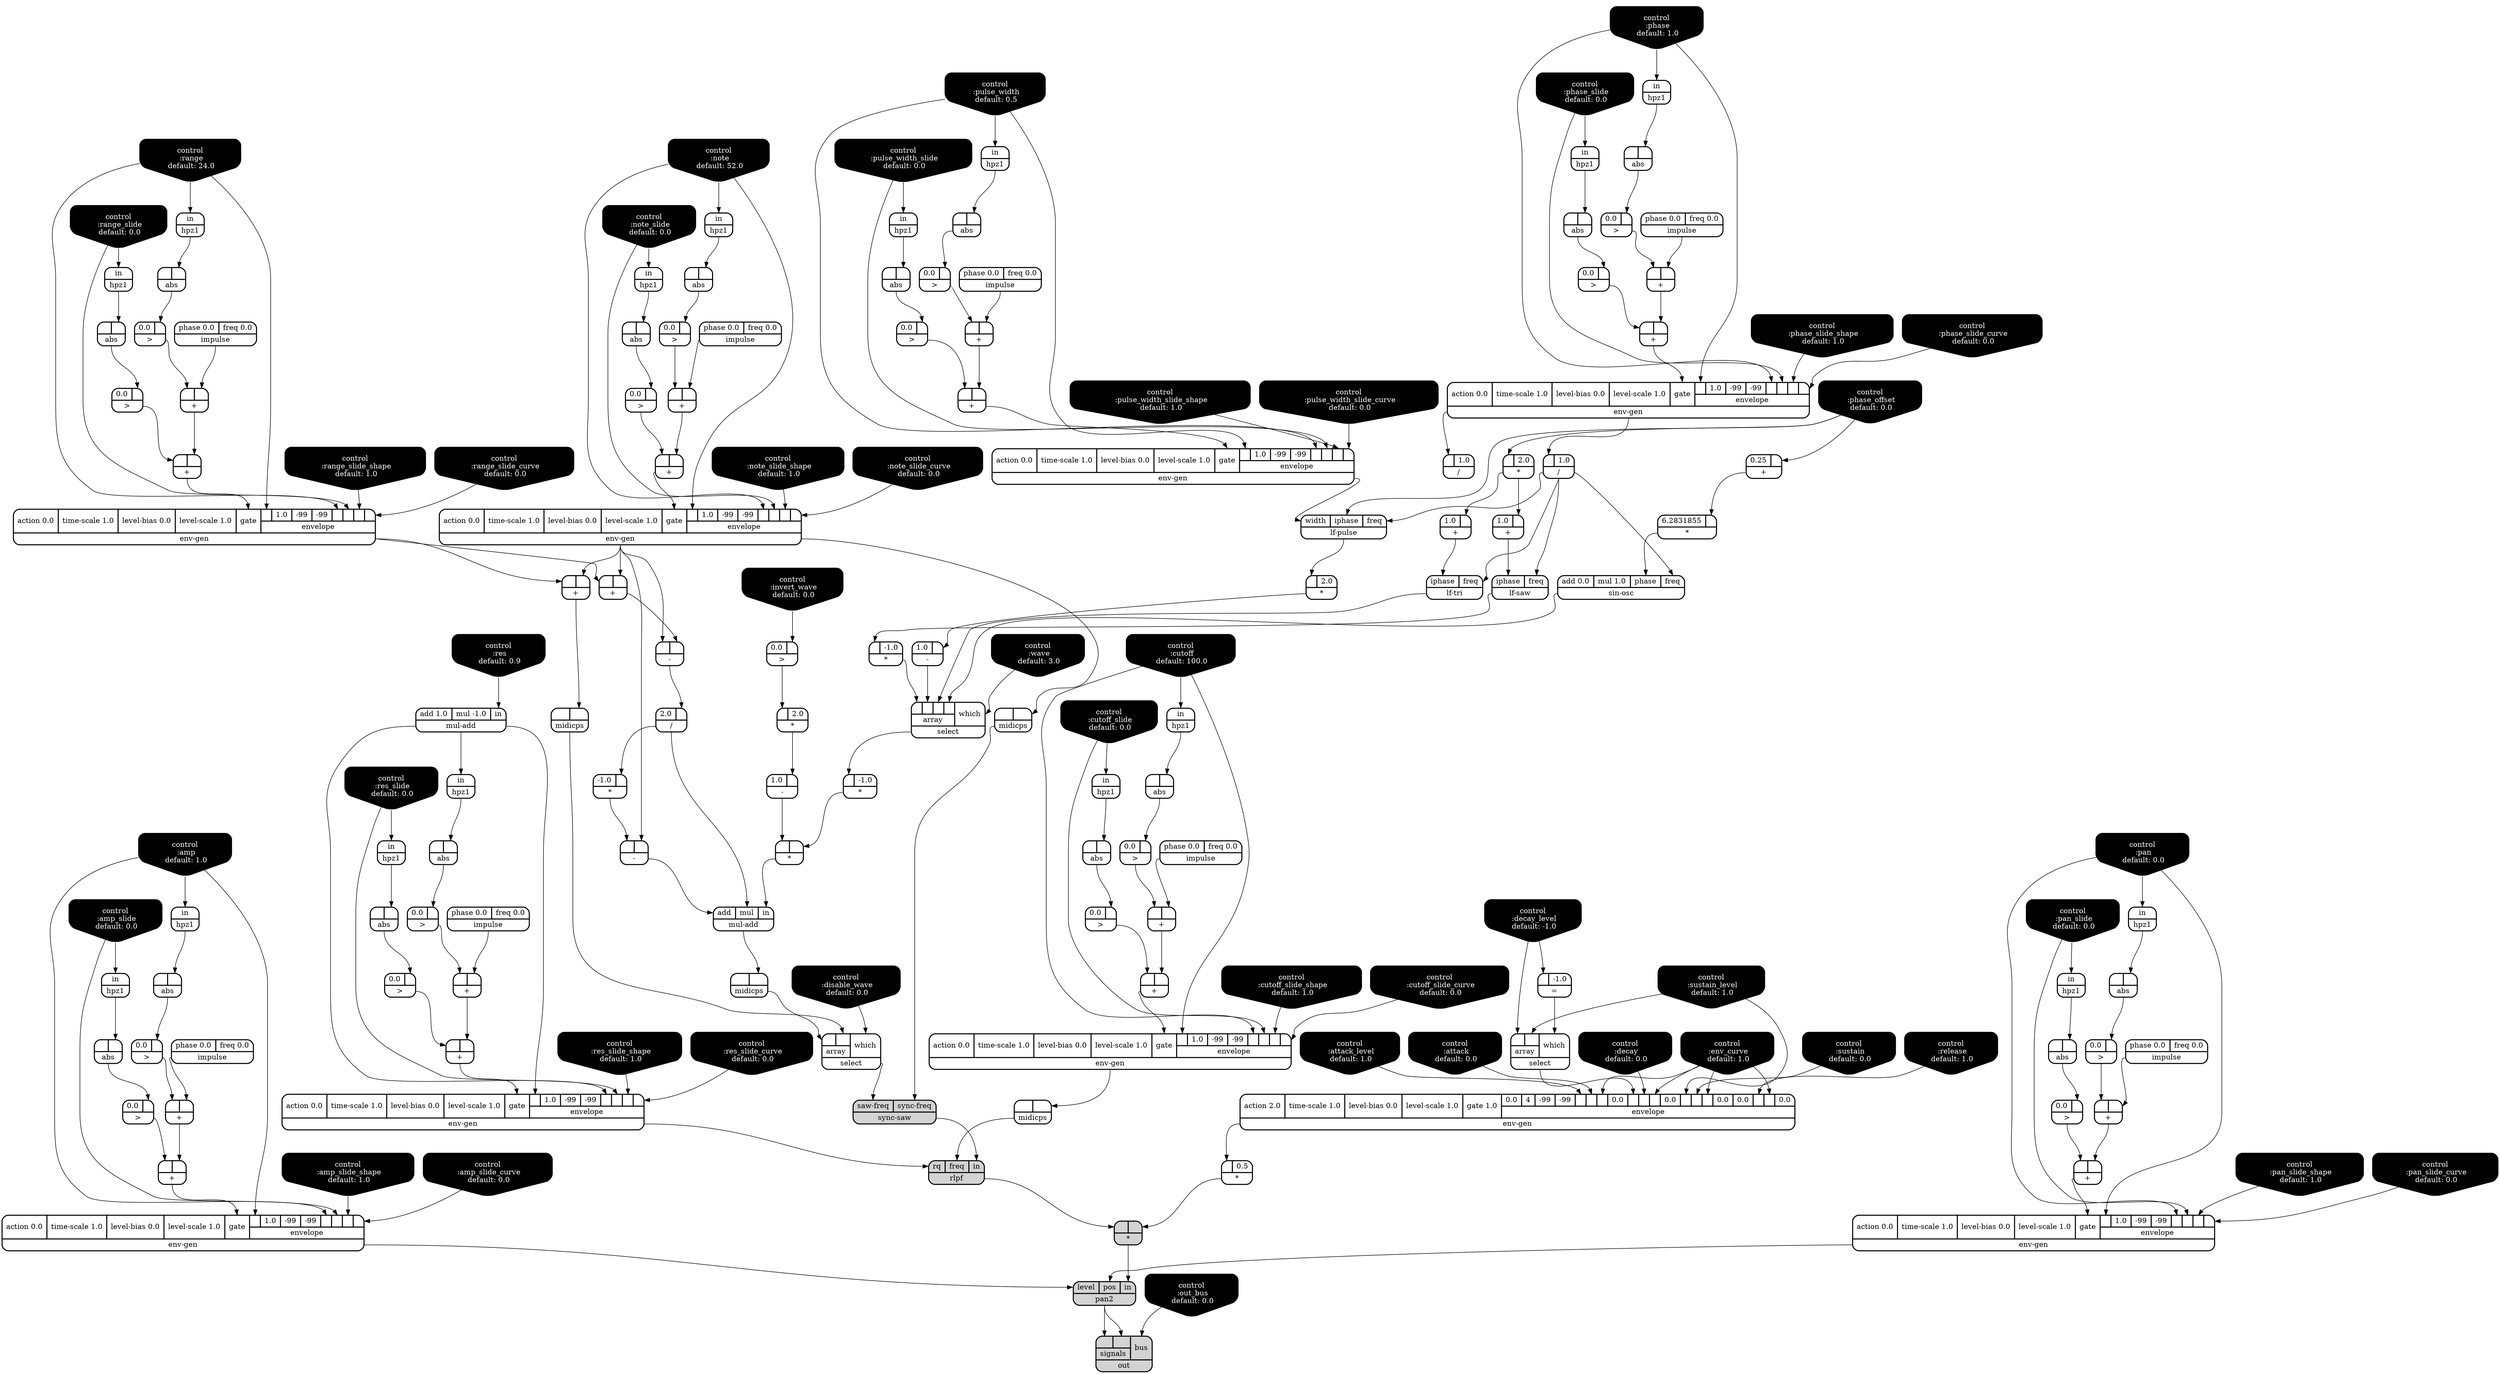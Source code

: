 digraph synthdef {
99 [label = "{{ <b> |<a> 0.5} |<__UG_NAME__>* }" style="bold, rounded" shape=record rankdir=LR];
109 [label = "{{ <b> |<a> 2.0} |<__UG_NAME__>* }" style="bold, rounded" shape=record rankdir=LR];
112 [label = "{{ <b> |<a> -1.0} |<__UG_NAME__>* }" style="bold, rounded" shape=record rankdir=LR];
114 [label = "{{ <b> |<a> 2.0} |<__UG_NAME__>* }" style="bold, rounded" shape=record rankdir=LR];
119 [label = "{{ <b> 6.2831855|<a> } |<__UG_NAME__>* }" style="bold, rounded" shape=record rankdir=LR];
122 [label = "{{ <b> |<a> -1.0} |<__UG_NAME__>* }" style="bold, rounded" shape=record rankdir=LR];
124 [label = "{{ <b> |<a> 2.0} |<__UG_NAME__>* }" style="bold, rounded" shape=record rankdir=LR];
126 [label = "{{ <b> |<a> } |<__UG_NAME__>* }" style="bold, rounded" shape=record rankdir=LR];
129 [label = "{{ <b> -1.0|<a> } |<__UG_NAME__>* }" style="bold, rounded" shape=record rankdir=LR];
144 [label = "{{ <b> |<a> } |<__UG_NAME__>* }" style="filled, bold, rounded"  shape=record rankdir=LR];
56 [label = "{{ <b> |<a> } |<__UG_NAME__>+ }" style="bold, rounded" shape=record rankdir=LR];
60 [label = "{{ <b> |<a> } |<__UG_NAME__>+ }" style="bold, rounded" shape=record rankdir=LR];
66 [label = "{{ <b> |<a> } |<__UG_NAME__>+ }" style="bold, rounded" shape=record rankdir=LR];
70 [label = "{{ <b> |<a> } |<__UG_NAME__>+ }" style="bold, rounded" shape=record rankdir=LR];
72 [label = "{{ <b> |<a> } |<__UG_NAME__>+ }" style="bold, rounded" shape=record rankdir=LR];
78 [label = "{{ <b> |<a> } |<__UG_NAME__>+ }" style="bold, rounded" shape=record rankdir=LR];
81 [label = "{{ <b> |<a> } |<__UG_NAME__>+ }" style="bold, rounded" shape=record rankdir=LR];
84 [label = "{{ <b> |<a> } |<__UG_NAME__>+ }" style="bold, rounded" shape=record rankdir=LR];
90 [label = "{{ <b> |<a> } |<__UG_NAME__>+ }" style="bold, rounded" shape=record rankdir=LR];
94 [label = "{{ <b> |<a> } |<__UG_NAME__>+ }" style="bold, rounded" shape=record rankdir=LR];
105 [label = "{{ <b> |<a> } |<__UG_NAME__>+ }" style="bold, rounded" shape=record rankdir=LR];
106 [label = "{{ <b> |<a> } |<__UG_NAME__>+ }" style="bold, rounded" shape=record rankdir=LR];
110 [label = "{{ <b> 1.0|<a> } |<__UG_NAME__>+ }" style="bold, rounded" shape=record rankdir=LR];
116 [label = "{{ <b> 1.0|<a> } |<__UG_NAME__>+ }" style="bold, rounded" shape=record rankdir=LR];
118 [label = "{{ <b> 0.25|<a> } |<__UG_NAME__>+ }" style="bold, rounded" shape=record rankdir=LR];
137 [label = "{{ <b> |<a> } |<__UG_NAME__>+ }" style="bold, rounded" shape=record rankdir=LR];
141 [label = "{{ <b> |<a> } |<__UG_NAME__>+ }" style="bold, rounded" shape=record rankdir=LR];
149 [label = "{{ <b> |<a> } |<__UG_NAME__>+ }" style="bold, rounded" shape=record rankdir=LR];
153 [label = "{{ <b> |<a> } |<__UG_NAME__>+ }" style="bold, rounded" shape=record rankdir=LR];
158 [label = "{{ <b> |<a> } |<__UG_NAME__>+ }" style="bold, rounded" shape=record rankdir=LR];
162 [label = "{{ <b> |<a> } |<__UG_NAME__>+ }" style="bold, rounded" shape=record rankdir=LR];
115 [label = "{{ <b> 1.0|<a> } |<__UG_NAME__>- }" style="bold, rounded" shape=record rankdir=LR];
125 [label = "{{ <b> 1.0|<a> } |<__UG_NAME__>- }" style="bold, rounded" shape=record rankdir=LR];
127 [label = "{{ <b> |<a> } |<__UG_NAME__>- }" style="bold, rounded" shape=record rankdir=LR];
130 [label = "{{ <b> |<a> } |<__UG_NAME__>- }" style="bold, rounded" shape=record rankdir=LR];
108 [label = "{{ <b> |<a> 1.0} |<__UG_NAME__>/ }" style="bold, rounded" shape=record rankdir=LR];
128 [label = "{{ <b> 2.0|<a> } |<__UG_NAME__>/ }" style="bold, rounded" shape=record rankdir=LR];
166 [label = "{{ <b> |<a> 1.0} |<__UG_NAME__>/ }" style="bold, rounded" shape=record rankdir=LR];
96 [label = "{{ <b> |<a> -1.0} |<__UG_NAME__>= }" style="bold, rounded" shape=record rankdir=LR];
47 [label = "{{ <b> 0.0|<a> } |<__UG_NAME__>\> }" style="bold, rounded" shape=record rankdir=LR];
55 [label = "{{ <b> 0.0|<a> } |<__UG_NAME__>\> }" style="bold, rounded" shape=record rankdir=LR];
59 [label = "{{ <b> 0.0|<a> } |<__UG_NAME__>\> }" style="bold, rounded" shape=record rankdir=LR];
65 [label = "{{ <b> 0.0|<a> } |<__UG_NAME__>\> }" style="bold, rounded" shape=record rankdir=LR];
69 [label = "{{ <b> 0.0|<a> } |<__UG_NAME__>\> }" style="bold, rounded" shape=record rankdir=LR];
77 [label = "{{ <b> 0.0|<a> } |<__UG_NAME__>\> }" style="bold, rounded" shape=record rankdir=LR];
80 [label = "{{ <b> 0.0|<a> } |<__UG_NAME__>\> }" style="bold, rounded" shape=record rankdir=LR];
85 [label = "{{ <b> 0.0|<a> } |<__UG_NAME__>\> }" style="bold, rounded" shape=record rankdir=LR];
89 [label = "{{ <b> 0.0|<a> } |<__UG_NAME__>\> }" style="bold, rounded" shape=record rankdir=LR];
93 [label = "{{ <b> 0.0|<a> } |<__UG_NAME__>\> }" style="bold, rounded" shape=record rankdir=LR];
104 [label = "{{ <b> 0.0|<a> } |<__UG_NAME__>\> }" style="bold, rounded" shape=record rankdir=LR];
123 [label = "{{ <b> 0.0|<a> } |<__UG_NAME__>\> }" style="bold, rounded" shape=record rankdir=LR];
140 [label = "{{ <b> 0.0|<a> } |<__UG_NAME__>\> }" style="bold, rounded" shape=record rankdir=LR];
148 [label = "{{ <b> 0.0|<a> } |<__UG_NAME__>\> }" style="bold, rounded" shape=record rankdir=LR];
152 [label = "{{ <b> 0.0|<a> } |<__UG_NAME__>\> }" style="bold, rounded" shape=record rankdir=LR];
157 [label = "{{ <b> 0.0|<a> } |<__UG_NAME__>\> }" style="bold, rounded" shape=record rankdir=LR];
161 [label = "{{ <b> 0.0|<a> } |<__UG_NAME__>\> }" style="bold, rounded" shape=record rankdir=LR];
46 [label = "{{ <b> |<a> } |<__UG_NAME__>abs }" style="bold, rounded" shape=record rankdir=LR];
50 [label = "{{ <b> |<a> } |<__UG_NAME__>abs }" style="bold, rounded" shape=record rankdir=LR];
54 [label = "{{ <b> |<a> } |<__UG_NAME__>abs }" style="bold, rounded" shape=record rankdir=LR];
58 [label = "{{ <b> |<a> } |<__UG_NAME__>abs }" style="bold, rounded" shape=record rankdir=LR];
64 [label = "{{ <b> |<a> } |<__UG_NAME__>abs }" style="bold, rounded" shape=record rankdir=LR];
68 [label = "{{ <b> |<a> } |<__UG_NAME__>abs }" style="bold, rounded" shape=record rankdir=LR];
76 [label = "{{ <b> |<a> } |<__UG_NAME__>abs }" style="bold, rounded" shape=record rankdir=LR];
79 [label = "{{ <b> |<a> } |<__UG_NAME__>abs }" style="bold, rounded" shape=record rankdir=LR];
88 [label = "{{ <b> |<a> } |<__UG_NAME__>abs }" style="bold, rounded" shape=record rankdir=LR];
92 [label = "{{ <b> |<a> } |<__UG_NAME__>abs }" style="bold, rounded" shape=record rankdir=LR];
103 [label = "{{ <b> |<a> } |<__UG_NAME__>abs }" style="bold, rounded" shape=record rankdir=LR];
139 [label = "{{ <b> |<a> } |<__UG_NAME__>abs }" style="bold, rounded" shape=record rankdir=LR];
147 [label = "{{ <b> |<a> } |<__UG_NAME__>abs }" style="bold, rounded" shape=record rankdir=LR];
151 [label = "{{ <b> |<a> } |<__UG_NAME__>abs }" style="bold, rounded" shape=record rankdir=LR];
156 [label = "{{ <b> |<a> } |<__UG_NAME__>abs }" style="bold, rounded" shape=record rankdir=LR];
160 [label = "{{ <b> |<a> } |<__UG_NAME__>abs }" style="bold, rounded" shape=record rankdir=LR];
0 [label = "control
 :note
 default: 52.0" shape=invhouse style="rounded, filled, bold" fillcolor=black fontcolor=white ]; 
1 [label = "control
 :note_slide
 default: 0.0" shape=invhouse style="rounded, filled, bold" fillcolor=black fontcolor=white ]; 
2 [label = "control
 :note_slide_shape
 default: 1.0" shape=invhouse style="rounded, filled, bold" fillcolor=black fontcolor=white ]; 
3 [label = "control
 :note_slide_curve
 default: 0.0" shape=invhouse style="rounded, filled, bold" fillcolor=black fontcolor=white ]; 
4 [label = "control
 :amp
 default: 1.0" shape=invhouse style="rounded, filled, bold" fillcolor=black fontcolor=white ]; 
5 [label = "control
 :amp_slide
 default: 0.0" shape=invhouse style="rounded, filled, bold" fillcolor=black fontcolor=white ]; 
6 [label = "control
 :amp_slide_shape
 default: 1.0" shape=invhouse style="rounded, filled, bold" fillcolor=black fontcolor=white ]; 
7 [label = "control
 :amp_slide_curve
 default: 0.0" shape=invhouse style="rounded, filled, bold" fillcolor=black fontcolor=white ]; 
8 [label = "control
 :pan
 default: 0.0" shape=invhouse style="rounded, filled, bold" fillcolor=black fontcolor=white ]; 
9 [label = "control
 :pan_slide
 default: 0.0" shape=invhouse style="rounded, filled, bold" fillcolor=black fontcolor=white ]; 
10 [label = "control
 :pan_slide_shape
 default: 1.0" shape=invhouse style="rounded, filled, bold" fillcolor=black fontcolor=white ]; 
11 [label = "control
 :pan_slide_curve
 default: 0.0" shape=invhouse style="rounded, filled, bold" fillcolor=black fontcolor=white ]; 
12 [label = "control
 :attack
 default: 0.0" shape=invhouse style="rounded, filled, bold" fillcolor=black fontcolor=white ]; 
13 [label = "control
 :decay
 default: 0.0" shape=invhouse style="rounded, filled, bold" fillcolor=black fontcolor=white ]; 
14 [label = "control
 :sustain
 default: 0.0" shape=invhouse style="rounded, filled, bold" fillcolor=black fontcolor=white ]; 
15 [label = "control
 :release
 default: 1.0" shape=invhouse style="rounded, filled, bold" fillcolor=black fontcolor=white ]; 
16 [label = "control
 :attack_level
 default: 1.0" shape=invhouse style="rounded, filled, bold" fillcolor=black fontcolor=white ]; 
17 [label = "control
 :decay_level
 default: -1.0" shape=invhouse style="rounded, filled, bold" fillcolor=black fontcolor=white ]; 
18 [label = "control
 :sustain_level
 default: 1.0" shape=invhouse style="rounded, filled, bold" fillcolor=black fontcolor=white ]; 
19 [label = "control
 :env_curve
 default: 1.0" shape=invhouse style="rounded, filled, bold" fillcolor=black fontcolor=white ]; 
20 [label = "control
 :cutoff
 default: 100.0" shape=invhouse style="rounded, filled, bold" fillcolor=black fontcolor=white ]; 
21 [label = "control
 :cutoff_slide
 default: 0.0" shape=invhouse style="rounded, filled, bold" fillcolor=black fontcolor=white ]; 
22 [label = "control
 :cutoff_slide_shape
 default: 1.0" shape=invhouse style="rounded, filled, bold" fillcolor=black fontcolor=white ]; 
23 [label = "control
 :cutoff_slide_curve
 default: 0.0" shape=invhouse style="rounded, filled, bold" fillcolor=black fontcolor=white ]; 
24 [label = "control
 :res
 default: 0.9" shape=invhouse style="rounded, filled, bold" fillcolor=black fontcolor=white ]; 
25 [label = "control
 :res_slide
 default: 0.0" shape=invhouse style="rounded, filled, bold" fillcolor=black fontcolor=white ]; 
26 [label = "control
 :res_slide_shape
 default: 1.0" shape=invhouse style="rounded, filled, bold" fillcolor=black fontcolor=white ]; 
27 [label = "control
 :res_slide_curve
 default: 0.0" shape=invhouse style="rounded, filled, bold" fillcolor=black fontcolor=white ]; 
28 [label = "control
 :phase
 default: 1.0" shape=invhouse style="rounded, filled, bold" fillcolor=black fontcolor=white ]; 
29 [label = "control
 :phase_slide
 default: 0.0" shape=invhouse style="rounded, filled, bold" fillcolor=black fontcolor=white ]; 
30 [label = "control
 :phase_slide_shape
 default: 1.0" shape=invhouse style="rounded, filled, bold" fillcolor=black fontcolor=white ]; 
31 [label = "control
 :phase_slide_curve
 default: 0.0" shape=invhouse style="rounded, filled, bold" fillcolor=black fontcolor=white ]; 
32 [label = "control
 :phase_offset
 default: 0.0" shape=invhouse style="rounded, filled, bold" fillcolor=black fontcolor=white ]; 
33 [label = "control
 :wave
 default: 3.0" shape=invhouse style="rounded, filled, bold" fillcolor=black fontcolor=white ]; 
34 [label = "control
 :disable_wave
 default: 0.0" shape=invhouse style="rounded, filled, bold" fillcolor=black fontcolor=white ]; 
35 [label = "control
 :invert_wave
 default: 0.0" shape=invhouse style="rounded, filled, bold" fillcolor=black fontcolor=white ]; 
36 [label = "control
 :pulse_width
 default: 0.5" shape=invhouse style="rounded, filled, bold" fillcolor=black fontcolor=white ]; 
37 [label = "control
 :pulse_width_slide
 default: 0.0" shape=invhouse style="rounded, filled, bold" fillcolor=black fontcolor=white ]; 
38 [label = "control
 :pulse_width_slide_shape
 default: 1.0" shape=invhouse style="rounded, filled, bold" fillcolor=black fontcolor=white ]; 
39 [label = "control
 :pulse_width_slide_curve
 default: 0.0" shape=invhouse style="rounded, filled, bold" fillcolor=black fontcolor=white ]; 
40 [label = "control
 :range
 default: 24.0" shape=invhouse style="rounded, filled, bold" fillcolor=black fontcolor=white ]; 
41 [label = "control
 :range_slide
 default: 0.0" shape=invhouse style="rounded, filled, bold" fillcolor=black fontcolor=white ]; 
42 [label = "control
 :range_slide_shape
 default: 1.0" shape=invhouse style="rounded, filled, bold" fillcolor=black fontcolor=white ]; 
43 [label = "control
 :range_slide_curve
 default: 0.0" shape=invhouse style="rounded, filled, bold" fillcolor=black fontcolor=white ]; 
44 [label = "control
 :out_bus
 default: 0.0" shape=invhouse style="rounded, filled, bold" fillcolor=black fontcolor=white ]; 
61 [label = "{{ <action> action 0.0|<time____scale> time-scale 1.0|<level____bias> level-bias 0.0|<level____scale> level-scale 1.0|<gate> gate|{{<envelope___control___0>|1.0|-99|-99|<envelope___control___4>|<envelope___control___5>|<envelope___control___6>|<envelope___control___7>}|envelope}} |<__UG_NAME__>env-gen }" style="bold, rounded" shape=record rankdir=LR];
71 [label = "{{ <action> action 0.0|<time____scale> time-scale 1.0|<level____bias> level-bias 0.0|<level____scale> level-scale 1.0|<gate> gate|{{<envelope___control___0>|1.0|-99|-99|<envelope___control___4>|<envelope___control___5>|<envelope___control___6>|<envelope___control___7>}|envelope}} |<__UG_NAME__>env-gen }" style="bold, rounded" shape=record rankdir=LR];
82 [label = "{{ <action> action 0.0|<time____scale> time-scale 1.0|<level____bias> level-bias 0.0|<level____scale> level-scale 1.0|<gate> gate|{{<envelope___control___0>|1.0|-99|-99|<envelope___control___4>|<envelope___control___5>|<envelope___control___6>|<envelope___control___7>}|envelope}} |<__UG_NAME__>env-gen }" style="bold, rounded" shape=record rankdir=LR];
95 [label = "{{ <action> action 0.0|<time____scale> time-scale 1.0|<level____bias> level-bias 0.0|<level____scale> level-scale 1.0|<gate> gate|{{<envelope___control___0>|1.0|-99|-99|<envelope___control___4>|<envelope___control___5>|<envelope___control___6>|<envelope___control___7>}|envelope}} |<__UG_NAME__>env-gen }" style="bold, rounded" shape=record rankdir=LR];
98 [label = "{{ <action> action 2.0|<time____scale> time-scale 1.0|<level____bias> level-bias 0.0|<level____scale> level-scale 1.0|<gate> gate 1.0|{{0.0|4|-99|-99|<envelope___control___4>|<envelope___control___5>|<envelope___control___6>|0.0|<envelope___select___8>|<envelope___control___9>|<envelope___control___10>|0.0|<envelope___control___12>|<envelope___control___13>|<envelope___control___14>|0.0|0.0|<envelope___control___17>|<envelope___control___18>|0.0}|envelope}} |<__UG_NAME__>env-gen }" style="bold, rounded" shape=record rankdir=LR];
107 [label = "{{ <action> action 0.0|<time____scale> time-scale 1.0|<level____bias> level-bias 0.0|<level____scale> level-scale 1.0|<gate> gate|{{<envelope___control___0>|1.0|-99|-99|<envelope___control___4>|<envelope___control___5>|<envelope___control___6>|<envelope___control___7>}|envelope}} |<__UG_NAME__>env-gen }" style="bold, rounded" shape=record rankdir=LR];
142 [label = "{{ <action> action 0.0|<time____scale> time-scale 1.0|<level____bias> level-bias 0.0|<level____scale> level-scale 1.0|<gate> gate|{{<envelope___mul____add___0>|1.0|-99|-99|<envelope___mul____add___4>|<envelope___control___5>|<envelope___control___6>|<envelope___control___7>}|envelope}} |<__UG_NAME__>env-gen }" style="bold, rounded" shape=record rankdir=LR];
154 [label = "{{ <action> action 0.0|<time____scale> time-scale 1.0|<level____bias> level-bias 0.0|<level____scale> level-scale 1.0|<gate> gate|{{<envelope___control___0>|1.0|-99|-99|<envelope___control___4>|<envelope___control___5>|<envelope___control___6>|<envelope___control___7>}|envelope}} |<__UG_NAME__>env-gen }" style="bold, rounded" shape=record rankdir=LR];
163 [label = "{{ <action> action 0.0|<time____scale> time-scale 1.0|<level____bias> level-bias 0.0|<level____scale> level-scale 1.0|<gate> gate|{{<envelope___control___0>|1.0|-99|-99|<envelope___control___4>|<envelope___control___5>|<envelope___control___6>|<envelope___control___7>}|envelope}} |<__UG_NAME__>env-gen }" style="bold, rounded" shape=record rankdir=LR];
45 [label = "{{ <in> in} |<__UG_NAME__>hpz1 }" style="bold, rounded" shape=record rankdir=LR];
49 [label = "{{ <in> in} |<__UG_NAME__>hpz1 }" style="bold, rounded" shape=record rankdir=LR];
51 [label = "{{ <in> in} |<__UG_NAME__>hpz1 }" style="bold, rounded" shape=record rankdir=LR];
53 [label = "{{ <in> in} |<__UG_NAME__>hpz1 }" style="bold, rounded" shape=record rankdir=LR];
57 [label = "{{ <in> in} |<__UG_NAME__>hpz1 }" style="bold, rounded" shape=record rankdir=LR];
63 [label = "{{ <in> in} |<__UG_NAME__>hpz1 }" style="bold, rounded" shape=record rankdir=LR];
67 [label = "{{ <in> in} |<__UG_NAME__>hpz1 }" style="bold, rounded" shape=record rankdir=LR];
73 [label = "{{ <in> in} |<__UG_NAME__>hpz1 }" style="bold, rounded" shape=record rankdir=LR];
75 [label = "{{ <in> in} |<__UG_NAME__>hpz1 }" style="bold, rounded" shape=record rankdir=LR];
87 [label = "{{ <in> in} |<__UG_NAME__>hpz1 }" style="bold, rounded" shape=record rankdir=LR];
91 [label = "{{ <in> in} |<__UG_NAME__>hpz1 }" style="bold, rounded" shape=record rankdir=LR];
102 [label = "{{ <in> in} |<__UG_NAME__>hpz1 }" style="bold, rounded" shape=record rankdir=LR];
138 [label = "{{ <in> in} |<__UG_NAME__>hpz1 }" style="bold, rounded" shape=record rankdir=LR];
146 [label = "{{ <in> in} |<__UG_NAME__>hpz1 }" style="bold, rounded" shape=record rankdir=LR];
150 [label = "{{ <in> in} |<__UG_NAME__>hpz1 }" style="bold, rounded" shape=record rankdir=LR];
159 [label = "{{ <in> in} |<__UG_NAME__>hpz1 }" style="bold, rounded" shape=record rankdir=LR];
52 [label = "{{ <phase> phase 0.0|<freq> freq 0.0} |<__UG_NAME__>impulse }" style="bold, rounded" shape=record rankdir=LR];
62 [label = "{{ <phase> phase 0.0|<freq> freq 0.0} |<__UG_NAME__>impulse }" style="bold, rounded" shape=record rankdir=LR];
74 [label = "{{ <phase> phase 0.0|<freq> freq 0.0} |<__UG_NAME__>impulse }" style="bold, rounded" shape=record rankdir=LR];
86 [label = "{{ <phase> phase 0.0|<freq> freq 0.0} |<__UG_NAME__>impulse }" style="bold, rounded" shape=record rankdir=LR];
101 [label = "{{ <phase> phase 0.0|<freq> freq 0.0} |<__UG_NAME__>impulse }" style="bold, rounded" shape=record rankdir=LR];
136 [label = "{{ <phase> phase 0.0|<freq> freq 0.0} |<__UG_NAME__>impulse }" style="bold, rounded" shape=record rankdir=LR];
145 [label = "{{ <phase> phase 0.0|<freq> freq 0.0} |<__UG_NAME__>impulse }" style="bold, rounded" shape=record rankdir=LR];
155 [label = "{{ <phase> phase 0.0|<freq> freq 0.0} |<__UG_NAME__>impulse }" style="bold, rounded" shape=record rankdir=LR];
113 [label = "{{ <width> width|<iphase> iphase|<freq> freq} |<__UG_NAME__>lf-pulse }" style="bold, rounded" shape=record rankdir=LR];
111 [label = "{{ <iphase> iphase|<freq> freq} |<__UG_NAME__>lf-saw }" style="bold, rounded" shape=record rankdir=LR];
117 [label = "{{ <iphase> iphase|<freq> freq} |<__UG_NAME__>lf-tri }" style="bold, rounded" shape=record rankdir=LR];
83 [label = "{{ <b> |<a> } |<__UG_NAME__>midicps }" style="bold, rounded" shape=record rankdir=LR];
100 [label = "{{ <b> |<a> } |<__UG_NAME__>midicps }" style="bold, rounded" shape=record rankdir=LR];
132 [label = "{{ <b> |<a> } |<__UG_NAME__>midicps }" style="bold, rounded" shape=record rankdir=LR];
133 [label = "{{ <b> |<a> } |<__UG_NAME__>midicps }" style="bold, rounded" shape=record rankdir=LR];
48 [label = "{{ <add> add 1.0|<mul> mul -1.0|<in> in} |<__UG_NAME__>mul-add }" style="bold, rounded" shape=record rankdir=LR];
131 [label = "{{ <add> add|<mul> mul|<in> in} |<__UG_NAME__>mul-add }" style="bold, rounded" shape=record rankdir=LR];
165 [label = "{{ {{<signals___pan2___0>|<signals___pan2___1>}|signals}|<bus> bus} |<__UG_NAME__>out }" style="filled, bold, rounded"  shape=record rankdir=LR];
164 [label = "{{ <level> level|<pos> pos|<in> in} |<__UG_NAME__>pan2 }" style="filled, bold, rounded"  shape=record rankdir=LR];
143 [label = "{{ <rq> rq|<freq> freq|<in> in} |<__UG_NAME__>rlpf }" style="filled, bold, rounded"  shape=record rankdir=LR];
97 [label = "{{ {{<array___control___0>|<array___control___1>}|array}|<which> which} |<__UG_NAME__>select }" style="bold, rounded" shape=record rankdir=LR];
121 [label = "{{ {{<array___binary____op____u____gen___0>|<array___binary____op____u____gen___1>|<array___lf____tri___2>|<array___sin____osc___3>}|array}|<which> which} |<__UG_NAME__>select }" style="bold, rounded" shape=record rankdir=LR];
134 [label = "{{ {{<array___unary____op____u____gen___0>|<array___unary____op____u____gen___1>}|array}|<which> which} |<__UG_NAME__>select }" style="bold, rounded" shape=record rankdir=LR];
120 [label = "{{ <add> add 0.0|<mul> mul 1.0|<phase> phase|<freq> freq} |<__UG_NAME__>sin-osc }" style="bold, rounded" shape=record rankdir=LR];
135 [label = "{{ <saw____freq> saw-freq|<sync____freq> sync-freq} |<__UG_NAME__>sync-saw }" style="filled, bold, rounded"  shape=record rankdir=LR];

98:__UG_NAME__ -> 99:b ;
32:__UG_NAME__ -> 109:b ;
111:__UG_NAME__ -> 112:b ;
113:__UG_NAME__ -> 114:b ;
118:__UG_NAME__ -> 119:a ;
121:__UG_NAME__ -> 122:b ;
123:__UG_NAME__ -> 124:b ;
122:__UG_NAME__ -> 126:a ;
125:__UG_NAME__ -> 126:b ;
128:__UG_NAME__ -> 129:a ;
99:__UG_NAME__ -> 144:a ;
143:__UG_NAME__ -> 144:b ;
52:__UG_NAME__ -> 56:a ;
55:__UG_NAME__ -> 56:b ;
56:__UG_NAME__ -> 60:a ;
59:__UG_NAME__ -> 60:b ;
62:__UG_NAME__ -> 66:a ;
65:__UG_NAME__ -> 66:b ;
66:__UG_NAME__ -> 70:a ;
69:__UG_NAME__ -> 70:b ;
61:__UG_NAME__ -> 72:a ;
71:__UG_NAME__ -> 72:b ;
74:__UG_NAME__ -> 78:a ;
77:__UG_NAME__ -> 78:b ;
78:__UG_NAME__ -> 81:a ;
80:__UG_NAME__ -> 81:b ;
61:__UG_NAME__ -> 84:a ;
71:__UG_NAME__ -> 84:b ;
86:__UG_NAME__ -> 90:a ;
89:__UG_NAME__ -> 90:b ;
90:__UG_NAME__ -> 94:a ;
93:__UG_NAME__ -> 94:b ;
101:__UG_NAME__ -> 105:a ;
104:__UG_NAME__ -> 105:b ;
105:__UG_NAME__ -> 106:a ;
47:__UG_NAME__ -> 106:b ;
109:__UG_NAME__ -> 110:a ;
109:__UG_NAME__ -> 116:a ;
32:__UG_NAME__ -> 118:a ;
136:__UG_NAME__ -> 137:a ;
85:__UG_NAME__ -> 137:b ;
137:__UG_NAME__ -> 141:a ;
140:__UG_NAME__ -> 141:b ;
145:__UG_NAME__ -> 149:a ;
148:__UG_NAME__ -> 149:b ;
149:__UG_NAME__ -> 153:a ;
152:__UG_NAME__ -> 153:b ;
155:__UG_NAME__ -> 158:a ;
157:__UG_NAME__ -> 158:b ;
158:__UG_NAME__ -> 162:a ;
161:__UG_NAME__ -> 162:b ;
114:__UG_NAME__ -> 115:a ;
124:__UG_NAME__ -> 125:a ;
84:__UG_NAME__ -> 127:a ;
61:__UG_NAME__ -> 127:b ;
61:__UG_NAME__ -> 130:a ;
129:__UG_NAME__ -> 130:b ;
107:__UG_NAME__ -> 108:b ;
127:__UG_NAME__ -> 128:a ;
107:__UG_NAME__ -> 166:b ;
17:__UG_NAME__ -> 96:b ;
46:__UG_NAME__ -> 47:a ;
54:__UG_NAME__ -> 55:a ;
58:__UG_NAME__ -> 59:a ;
64:__UG_NAME__ -> 65:a ;
68:__UG_NAME__ -> 69:a ;
76:__UG_NAME__ -> 77:a ;
79:__UG_NAME__ -> 80:a ;
50:__UG_NAME__ -> 85:a ;
88:__UG_NAME__ -> 89:a ;
92:__UG_NAME__ -> 93:a ;
103:__UG_NAME__ -> 104:a ;
35:__UG_NAME__ -> 123:a ;
139:__UG_NAME__ -> 140:a ;
147:__UG_NAME__ -> 148:a ;
151:__UG_NAME__ -> 152:a ;
156:__UG_NAME__ -> 157:a ;
160:__UG_NAME__ -> 161:a ;
45:__UG_NAME__ -> 46:a ;
49:__UG_NAME__ -> 50:a ;
53:__UG_NAME__ -> 54:a ;
57:__UG_NAME__ -> 58:a ;
63:__UG_NAME__ -> 64:a ;
67:__UG_NAME__ -> 68:a ;
75:__UG_NAME__ -> 76:a ;
51:__UG_NAME__ -> 79:a ;
87:__UG_NAME__ -> 88:a ;
91:__UG_NAME__ -> 92:a ;
102:__UG_NAME__ -> 103:a ;
138:__UG_NAME__ -> 139:a ;
146:__UG_NAME__ -> 147:a ;
150:__UG_NAME__ -> 151:a ;
73:__UG_NAME__ -> 156:a ;
159:__UG_NAME__ -> 160:a ;
0:__UG_NAME__ -> 61:envelope___control___0 ;
0:__UG_NAME__ -> 61:envelope___control___4 ;
1:__UG_NAME__ -> 61:envelope___control___5 ;
2:__UG_NAME__ -> 61:envelope___control___6 ;
3:__UG_NAME__ -> 61:envelope___control___7 ;
60:__UG_NAME__ -> 61:gate ;
40:__UG_NAME__ -> 71:envelope___control___0 ;
40:__UG_NAME__ -> 71:envelope___control___4 ;
41:__UG_NAME__ -> 71:envelope___control___5 ;
42:__UG_NAME__ -> 71:envelope___control___6 ;
43:__UG_NAME__ -> 71:envelope___control___7 ;
70:__UG_NAME__ -> 71:gate ;
20:__UG_NAME__ -> 82:envelope___control___0 ;
20:__UG_NAME__ -> 82:envelope___control___4 ;
21:__UG_NAME__ -> 82:envelope___control___5 ;
22:__UG_NAME__ -> 82:envelope___control___6 ;
23:__UG_NAME__ -> 82:envelope___control___7 ;
81:__UG_NAME__ -> 82:gate ;
36:__UG_NAME__ -> 95:envelope___control___0 ;
36:__UG_NAME__ -> 95:envelope___control___4 ;
37:__UG_NAME__ -> 95:envelope___control___5 ;
38:__UG_NAME__ -> 95:envelope___control___6 ;
39:__UG_NAME__ -> 95:envelope___control___7 ;
94:__UG_NAME__ -> 95:gate ;
16:__UG_NAME__ -> 98:envelope___control___4 ;
12:__UG_NAME__ -> 98:envelope___control___5 ;
19:__UG_NAME__ -> 98:envelope___control___6 ;
97:__UG_NAME__ -> 98:envelope___select___8 ;
13:__UG_NAME__ -> 98:envelope___control___9 ;
19:__UG_NAME__ -> 98:envelope___control___10 ;
18:__UG_NAME__ -> 98:envelope___control___12 ;
14:__UG_NAME__ -> 98:envelope___control___13 ;
19:__UG_NAME__ -> 98:envelope___control___14 ;
15:__UG_NAME__ -> 98:envelope___control___17 ;
19:__UG_NAME__ -> 98:envelope___control___18 ;
28:__UG_NAME__ -> 107:envelope___control___0 ;
28:__UG_NAME__ -> 107:envelope___control___4 ;
29:__UG_NAME__ -> 107:envelope___control___5 ;
30:__UG_NAME__ -> 107:envelope___control___6 ;
31:__UG_NAME__ -> 107:envelope___control___7 ;
106:__UG_NAME__ -> 107:gate ;
48:__UG_NAME__ -> 142:envelope___mul____add___0 ;
48:__UG_NAME__ -> 142:envelope___mul____add___4 ;
25:__UG_NAME__ -> 142:envelope___control___5 ;
26:__UG_NAME__ -> 142:envelope___control___6 ;
27:__UG_NAME__ -> 142:envelope___control___7 ;
141:__UG_NAME__ -> 142:gate ;
8:__UG_NAME__ -> 154:envelope___control___0 ;
8:__UG_NAME__ -> 154:envelope___control___4 ;
9:__UG_NAME__ -> 154:envelope___control___5 ;
10:__UG_NAME__ -> 154:envelope___control___6 ;
11:__UG_NAME__ -> 154:envelope___control___7 ;
153:__UG_NAME__ -> 154:gate ;
4:__UG_NAME__ -> 163:envelope___control___0 ;
4:__UG_NAME__ -> 163:envelope___control___4 ;
5:__UG_NAME__ -> 163:envelope___control___5 ;
6:__UG_NAME__ -> 163:envelope___control___6 ;
7:__UG_NAME__ -> 163:envelope___control___7 ;
162:__UG_NAME__ -> 163:gate ;
29:__UG_NAME__ -> 45:in ;
48:__UG_NAME__ -> 49:in ;
21:__UG_NAME__ -> 51:in ;
0:__UG_NAME__ -> 53:in ;
1:__UG_NAME__ -> 57:in ;
40:__UG_NAME__ -> 63:in ;
41:__UG_NAME__ -> 67:in ;
4:__UG_NAME__ -> 73:in ;
20:__UG_NAME__ -> 75:in ;
36:__UG_NAME__ -> 87:in ;
37:__UG_NAME__ -> 91:in ;
28:__UG_NAME__ -> 102:in ;
25:__UG_NAME__ -> 138:in ;
8:__UG_NAME__ -> 146:in ;
9:__UG_NAME__ -> 150:in ;
5:__UG_NAME__ -> 159:in ;
108:__UG_NAME__ -> 113:freq ;
32:__UG_NAME__ -> 113:iphase ;
95:__UG_NAME__ -> 113:width ;
108:__UG_NAME__ -> 111:freq ;
110:__UG_NAME__ -> 111:iphase ;
108:__UG_NAME__ -> 117:freq ;
116:__UG_NAME__ -> 117:iphase ;
82:__UG_NAME__ -> 83:a ;
61:__UG_NAME__ -> 100:a ;
131:__UG_NAME__ -> 132:a ;
72:__UG_NAME__ -> 133:a ;
24:__UG_NAME__ -> 48:in ;
126:__UG_NAME__ -> 131:in ;
128:__UG_NAME__ -> 131:mul ;
130:__UG_NAME__ -> 131:add ;
44:__UG_NAME__ -> 165:bus ;
164:__UG_NAME__ -> 165:signals___pan2___0 ;
164:__UG_NAME__ -> 165:signals___pan2___1 ;
144:__UG_NAME__ -> 164:in ;
154:__UG_NAME__ -> 164:pos ;
163:__UG_NAME__ -> 164:level ;
135:__UG_NAME__ -> 143:in ;
83:__UG_NAME__ -> 143:freq ;
142:__UG_NAME__ -> 143:rq ;
96:__UG_NAME__ -> 97:which ;
17:__UG_NAME__ -> 97:array___control___0 ;
18:__UG_NAME__ -> 97:array___control___1 ;
33:__UG_NAME__ -> 121:which ;
112:__UG_NAME__ -> 121:array___binary____op____u____gen___0 ;
115:__UG_NAME__ -> 121:array___binary____op____u____gen___1 ;
117:__UG_NAME__ -> 121:array___lf____tri___2 ;
120:__UG_NAME__ -> 121:array___sin____osc___3 ;
34:__UG_NAME__ -> 134:which ;
132:__UG_NAME__ -> 134:array___unary____op____u____gen___0 ;
133:__UG_NAME__ -> 134:array___unary____op____u____gen___1 ;
108:__UG_NAME__ -> 120:freq ;
119:__UG_NAME__ -> 120:phase ;
100:__UG_NAME__ -> 135:sync____freq ;
134:__UG_NAME__ -> 135:saw____freq ;

}